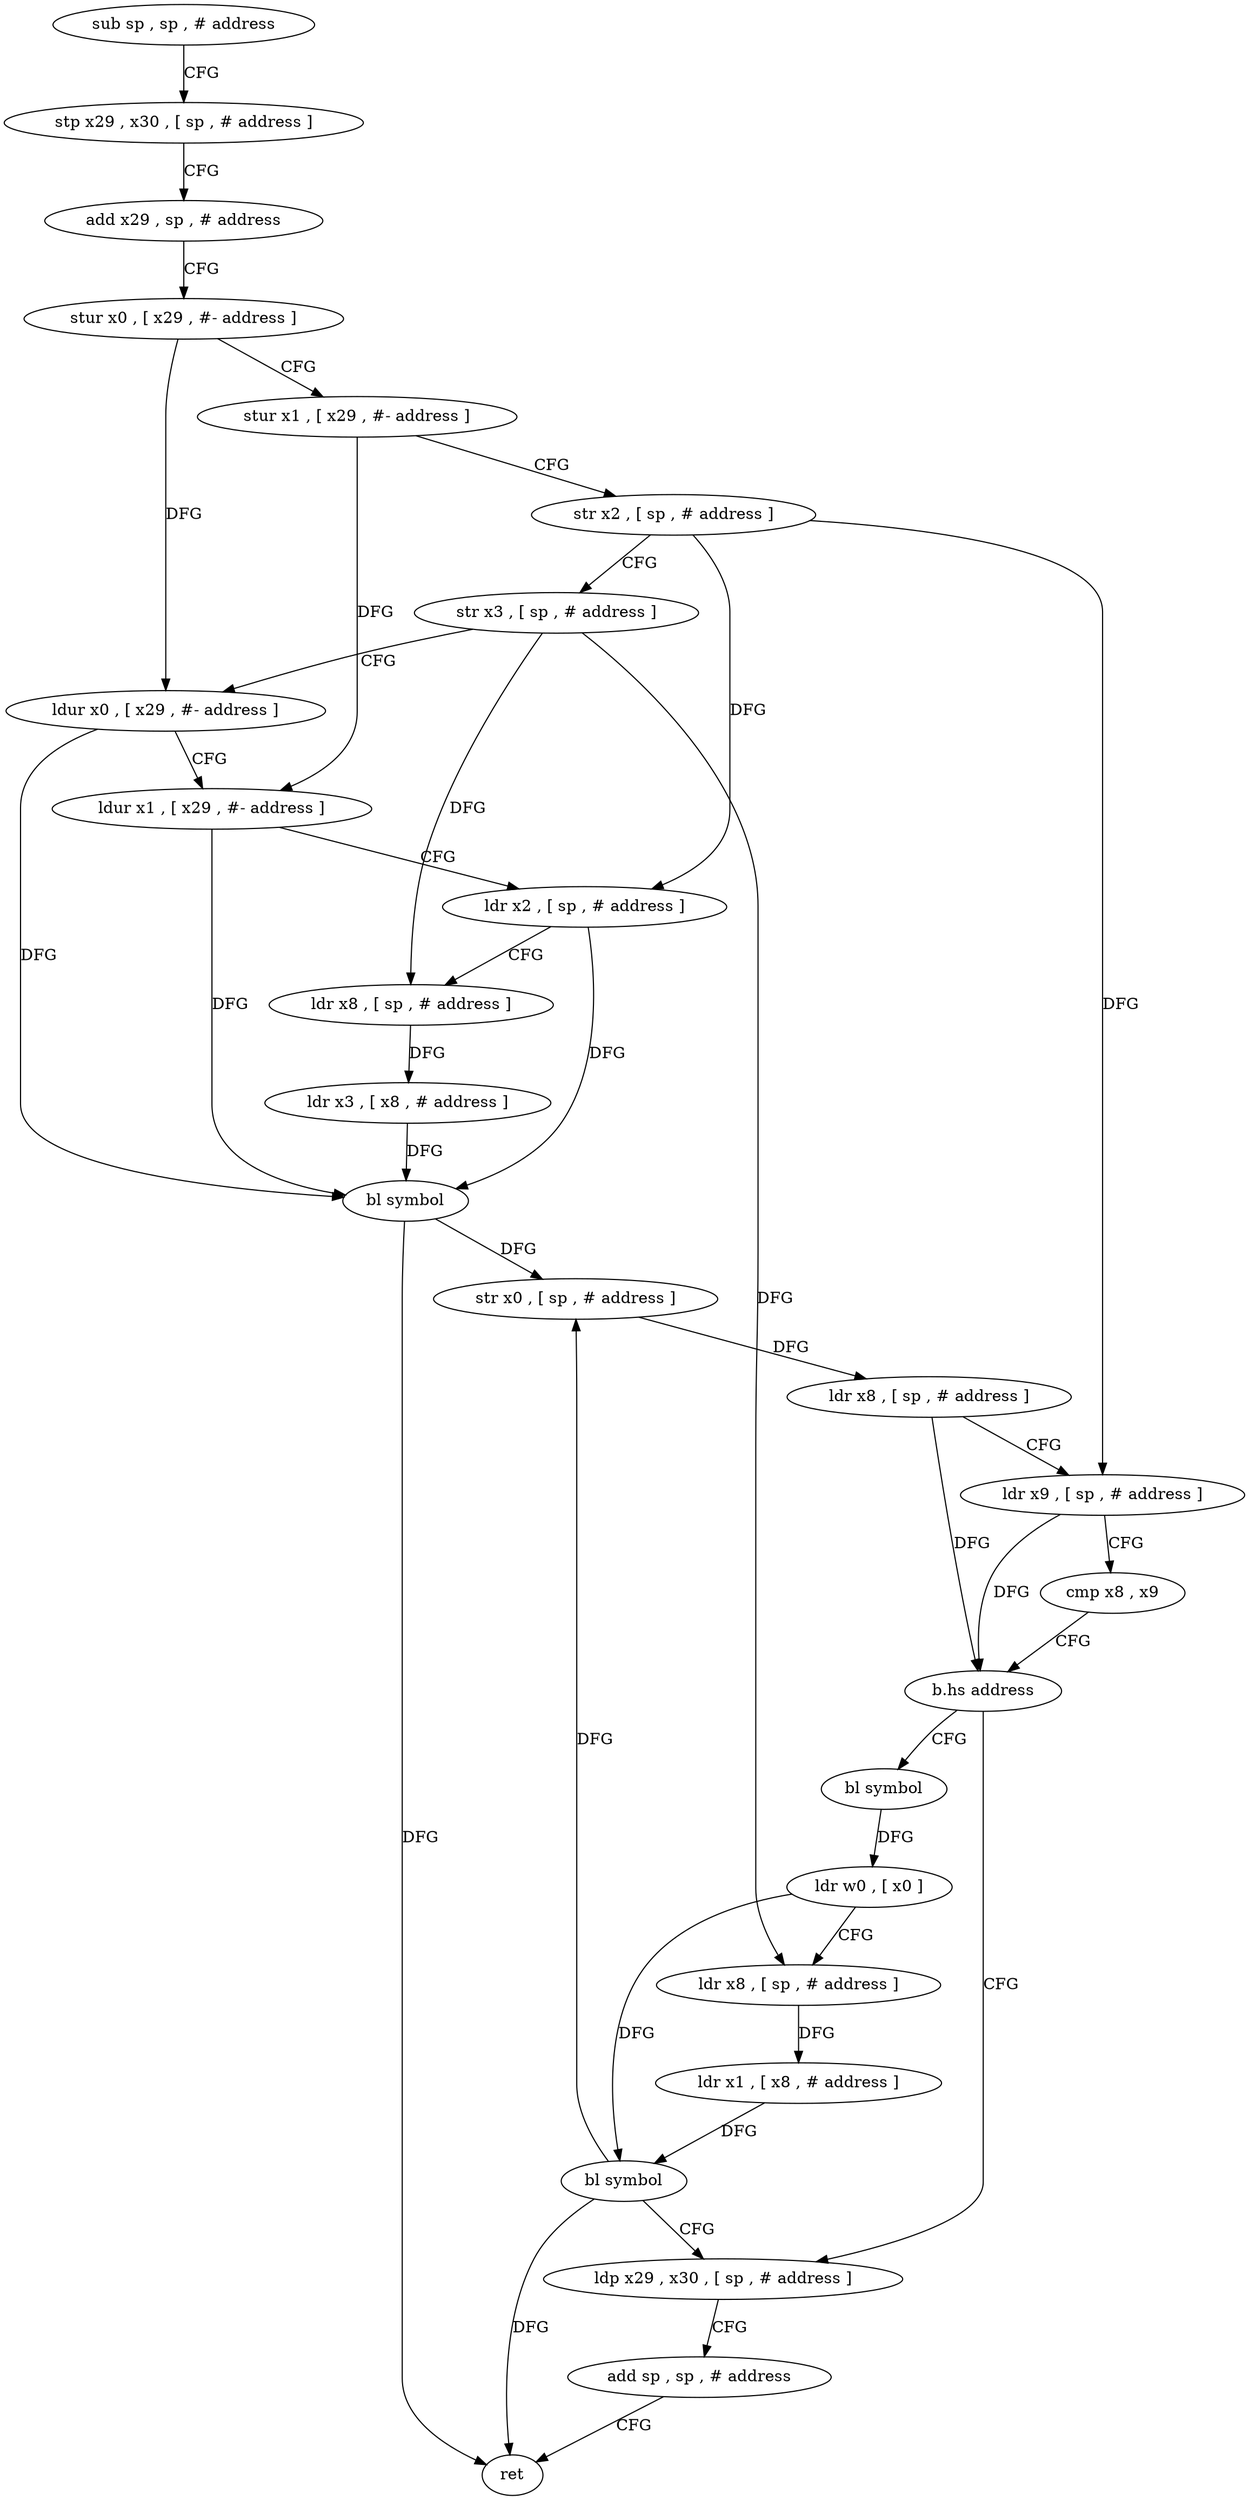 digraph "func" {
"4263428" [label = "sub sp , sp , # address" ]
"4263432" [label = "stp x29 , x30 , [ sp , # address ]" ]
"4263436" [label = "add x29 , sp , # address" ]
"4263440" [label = "stur x0 , [ x29 , #- address ]" ]
"4263444" [label = "stur x1 , [ x29 , #- address ]" ]
"4263448" [label = "str x2 , [ sp , # address ]" ]
"4263452" [label = "str x3 , [ sp , # address ]" ]
"4263456" [label = "ldur x0 , [ x29 , #- address ]" ]
"4263460" [label = "ldur x1 , [ x29 , #- address ]" ]
"4263464" [label = "ldr x2 , [ sp , # address ]" ]
"4263468" [label = "ldr x8 , [ sp , # address ]" ]
"4263472" [label = "ldr x3 , [ x8 , # address ]" ]
"4263476" [label = "bl symbol" ]
"4263480" [label = "str x0 , [ sp , # address ]" ]
"4263484" [label = "ldr x8 , [ sp , # address ]" ]
"4263488" [label = "ldr x9 , [ sp , # address ]" ]
"4263492" [label = "cmp x8 , x9" ]
"4263496" [label = "b.hs address" ]
"4263520" [label = "ldp x29 , x30 , [ sp , # address ]" ]
"4263500" [label = "bl symbol" ]
"4263524" [label = "add sp , sp , # address" ]
"4263528" [label = "ret" ]
"4263504" [label = "ldr w0 , [ x0 ]" ]
"4263508" [label = "ldr x8 , [ sp , # address ]" ]
"4263512" [label = "ldr x1 , [ x8 , # address ]" ]
"4263516" [label = "bl symbol" ]
"4263428" -> "4263432" [ label = "CFG" ]
"4263432" -> "4263436" [ label = "CFG" ]
"4263436" -> "4263440" [ label = "CFG" ]
"4263440" -> "4263444" [ label = "CFG" ]
"4263440" -> "4263456" [ label = "DFG" ]
"4263444" -> "4263448" [ label = "CFG" ]
"4263444" -> "4263460" [ label = "DFG" ]
"4263448" -> "4263452" [ label = "CFG" ]
"4263448" -> "4263464" [ label = "DFG" ]
"4263448" -> "4263488" [ label = "DFG" ]
"4263452" -> "4263456" [ label = "CFG" ]
"4263452" -> "4263468" [ label = "DFG" ]
"4263452" -> "4263508" [ label = "DFG" ]
"4263456" -> "4263460" [ label = "CFG" ]
"4263456" -> "4263476" [ label = "DFG" ]
"4263460" -> "4263464" [ label = "CFG" ]
"4263460" -> "4263476" [ label = "DFG" ]
"4263464" -> "4263468" [ label = "CFG" ]
"4263464" -> "4263476" [ label = "DFG" ]
"4263468" -> "4263472" [ label = "DFG" ]
"4263472" -> "4263476" [ label = "DFG" ]
"4263476" -> "4263480" [ label = "DFG" ]
"4263476" -> "4263528" [ label = "DFG" ]
"4263480" -> "4263484" [ label = "DFG" ]
"4263484" -> "4263488" [ label = "CFG" ]
"4263484" -> "4263496" [ label = "DFG" ]
"4263488" -> "4263492" [ label = "CFG" ]
"4263488" -> "4263496" [ label = "DFG" ]
"4263492" -> "4263496" [ label = "CFG" ]
"4263496" -> "4263520" [ label = "CFG" ]
"4263496" -> "4263500" [ label = "CFG" ]
"4263520" -> "4263524" [ label = "CFG" ]
"4263500" -> "4263504" [ label = "DFG" ]
"4263524" -> "4263528" [ label = "CFG" ]
"4263504" -> "4263508" [ label = "CFG" ]
"4263504" -> "4263516" [ label = "DFG" ]
"4263508" -> "4263512" [ label = "DFG" ]
"4263512" -> "4263516" [ label = "DFG" ]
"4263516" -> "4263520" [ label = "CFG" ]
"4263516" -> "4263480" [ label = "DFG" ]
"4263516" -> "4263528" [ label = "DFG" ]
}
